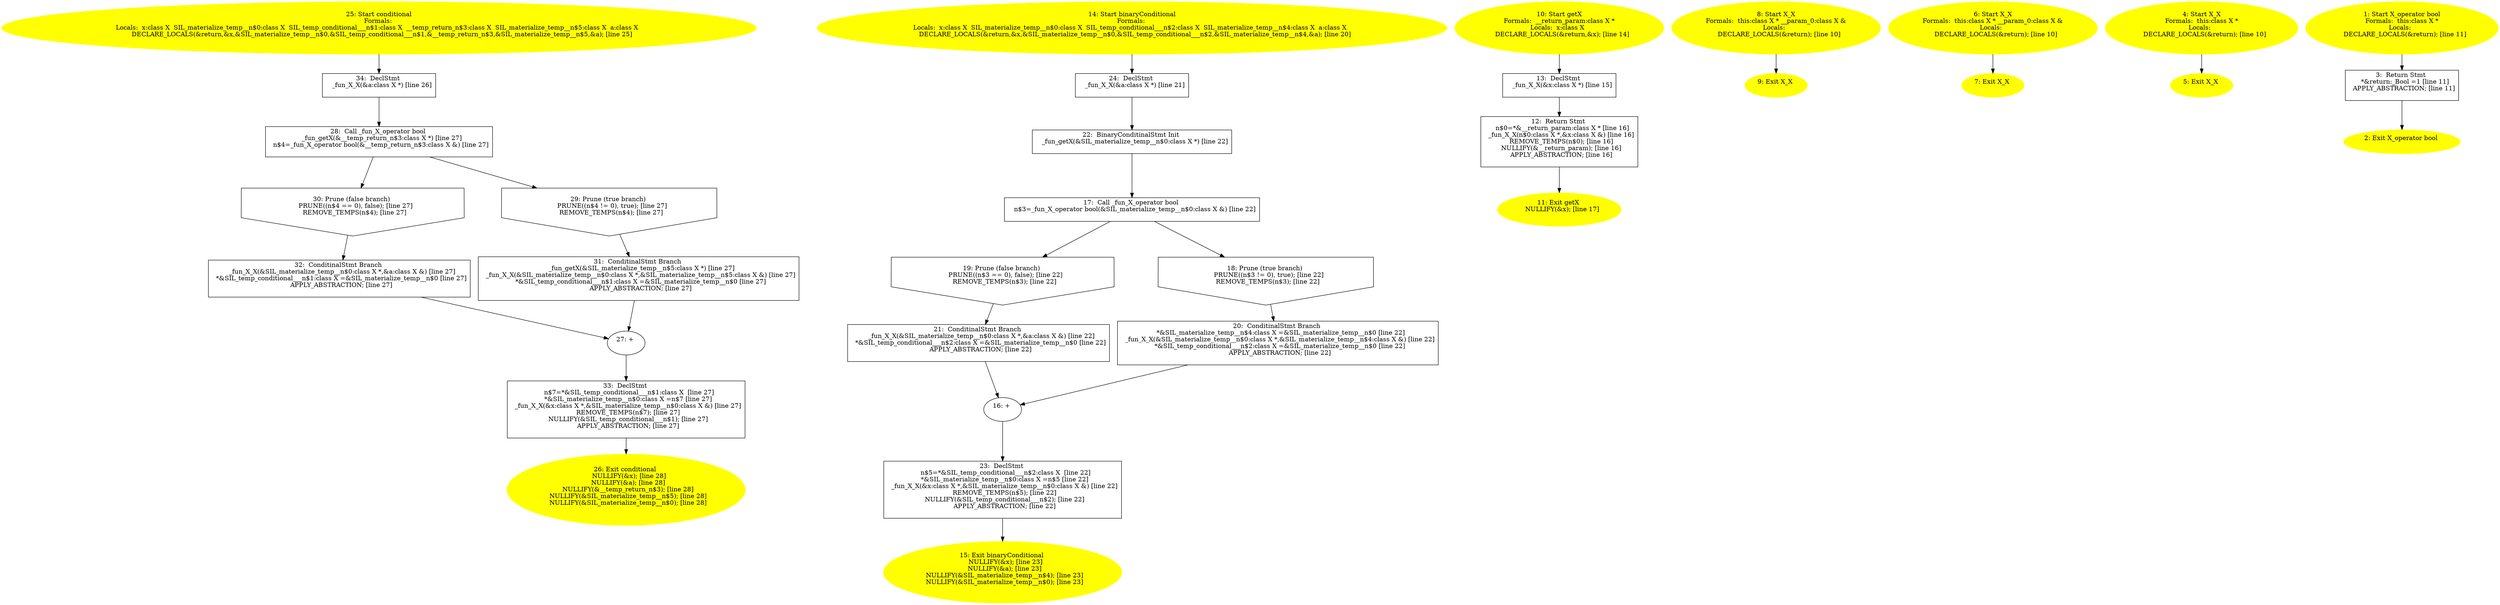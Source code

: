 /* @generated */
digraph iCFG {
34 [label="34:  DeclStmt \n   _fun_X_X(&a:class X *) [line 26]\n " shape="box"]
	

	 34 -> 28 ;
33 [label="33:  DeclStmt \n   n$7=*&SIL_temp_conditional___n$1:class X  [line 27]\n  *&SIL_materialize_temp__n$0:class X =n$7 [line 27]\n  _fun_X_X(&x:class X *,&SIL_materialize_temp__n$0:class X &) [line 27]\n  REMOVE_TEMPS(n$7); [line 27]\n  NULLIFY(&SIL_temp_conditional___n$1); [line 27]\n  APPLY_ABSTRACTION; [line 27]\n " shape="box"]
	

	 33 -> 26 ;
32 [label="32:  ConditinalStmt Branch \n   _fun_X_X(&SIL_materialize_temp__n$0:class X *,&a:class X &) [line 27]\n  *&SIL_temp_conditional___n$1:class X =&SIL_materialize_temp__n$0 [line 27]\n  APPLY_ABSTRACTION; [line 27]\n " shape="box"]
	

	 32 -> 27 ;
31 [label="31:  ConditinalStmt Branch \n   _fun_getX(&SIL_materialize_temp__n$5:class X *) [line 27]\n  _fun_X_X(&SIL_materialize_temp__n$0:class X *,&SIL_materialize_temp__n$5:class X &) [line 27]\n  *&SIL_temp_conditional___n$1:class X =&SIL_materialize_temp__n$0 [line 27]\n  APPLY_ABSTRACTION; [line 27]\n " shape="box"]
	

	 31 -> 27 ;
30 [label="30: Prune (false branch) \n   PRUNE((n$4 == 0), false); [line 27]\n  REMOVE_TEMPS(n$4); [line 27]\n " shape="invhouse"]
	

	 30 -> 32 ;
29 [label="29: Prune (true branch) \n   PRUNE((n$4 != 0), true); [line 27]\n  REMOVE_TEMPS(n$4); [line 27]\n " shape="invhouse"]
	

	 29 -> 31 ;
28 [label="28:  Call _fun_X_operator bool \n   _fun_getX(&__temp_return_n$3:class X *) [line 27]\n  n$4=_fun_X_operator bool(&__temp_return_n$3:class X &) [line 27]\n " shape="box"]
	

	 28 -> 29 ;
	 28 -> 30 ;
27 [label="27: + \n  " ]
	

	 27 -> 33 ;
26 [label="26: Exit conditional \n   NULLIFY(&x); [line 28]\n  NULLIFY(&a); [line 28]\n  NULLIFY(&__temp_return_n$3); [line 28]\n  NULLIFY(&SIL_materialize_temp__n$5); [line 28]\n  NULLIFY(&SIL_materialize_temp__n$0); [line 28]\n " color=yellow style=filled]
	

25 [label="25: Start conditional\nFormals: \nLocals:  x:class X  SIL_materialize_temp__n$0:class X  SIL_temp_conditional___n$1:class X  __temp_return_n$3:class X  SIL_materialize_temp__n$5:class X  a:class X  \n   DECLARE_LOCALS(&return,&x,&SIL_materialize_temp__n$0,&SIL_temp_conditional___n$1,&__temp_return_n$3,&SIL_materialize_temp__n$5,&a); [line 25]\n " color=yellow style=filled]
	

	 25 -> 34 ;
24 [label="24:  DeclStmt \n   _fun_X_X(&a:class X *) [line 21]\n " shape="box"]
	

	 24 -> 22 ;
23 [label="23:  DeclStmt \n   n$5=*&SIL_temp_conditional___n$2:class X  [line 22]\n  *&SIL_materialize_temp__n$0:class X =n$5 [line 22]\n  _fun_X_X(&x:class X *,&SIL_materialize_temp__n$0:class X &) [line 22]\n  REMOVE_TEMPS(n$5); [line 22]\n  NULLIFY(&SIL_temp_conditional___n$2); [line 22]\n  APPLY_ABSTRACTION; [line 22]\n " shape="box"]
	

	 23 -> 15 ;
22 [label="22:  BinaryConditinalStmt Init \n   _fun_getX(&SIL_materialize_temp__n$0:class X *) [line 22]\n " shape="box"]
	

	 22 -> 17 ;
21 [label="21:  ConditinalStmt Branch \n   _fun_X_X(&SIL_materialize_temp__n$0:class X *,&a:class X &) [line 22]\n  *&SIL_temp_conditional___n$2:class X =&SIL_materialize_temp__n$0 [line 22]\n  APPLY_ABSTRACTION; [line 22]\n " shape="box"]
	

	 21 -> 16 ;
20 [label="20:  ConditinalStmt Branch \n   *&SIL_materialize_temp__n$4:class X =&SIL_materialize_temp__n$0 [line 22]\n  _fun_X_X(&SIL_materialize_temp__n$0:class X *,&SIL_materialize_temp__n$4:class X &) [line 22]\n  *&SIL_temp_conditional___n$2:class X =&SIL_materialize_temp__n$0 [line 22]\n  APPLY_ABSTRACTION; [line 22]\n " shape="box"]
	

	 20 -> 16 ;
19 [label="19: Prune (false branch) \n   PRUNE((n$3 == 0), false); [line 22]\n  REMOVE_TEMPS(n$3); [line 22]\n " shape="invhouse"]
	

	 19 -> 21 ;
18 [label="18: Prune (true branch) \n   PRUNE((n$3 != 0), true); [line 22]\n  REMOVE_TEMPS(n$3); [line 22]\n " shape="invhouse"]
	

	 18 -> 20 ;
17 [label="17:  Call _fun_X_operator bool \n   n$3=_fun_X_operator bool(&SIL_materialize_temp__n$0:class X &) [line 22]\n " shape="box"]
	

	 17 -> 18 ;
	 17 -> 19 ;
16 [label="16: + \n  " ]
	

	 16 -> 23 ;
15 [label="15: Exit binaryConditional \n   NULLIFY(&x); [line 23]\n  NULLIFY(&a); [line 23]\n  NULLIFY(&SIL_materialize_temp__n$4); [line 23]\n  NULLIFY(&SIL_materialize_temp__n$0); [line 23]\n " color=yellow style=filled]
	

14 [label="14: Start binaryConditional\nFormals: \nLocals:  x:class X  SIL_materialize_temp__n$0:class X  SIL_temp_conditional___n$2:class X  SIL_materialize_temp__n$4:class X  a:class X  \n   DECLARE_LOCALS(&return,&x,&SIL_materialize_temp__n$0,&SIL_temp_conditional___n$2,&SIL_materialize_temp__n$4,&a); [line 20]\n " color=yellow style=filled]
	

	 14 -> 24 ;
13 [label="13:  DeclStmt \n   _fun_X_X(&x:class X *) [line 15]\n " shape="box"]
	

	 13 -> 12 ;
12 [label="12:  Return Stmt \n   n$0=*&__return_param:class X * [line 16]\n  _fun_X_X(n$0:class X *,&x:class X &) [line 16]\n  REMOVE_TEMPS(n$0); [line 16]\n  NULLIFY(&__return_param); [line 16]\n  APPLY_ABSTRACTION; [line 16]\n " shape="box"]
	

	 12 -> 11 ;
11 [label="11: Exit getX \n   NULLIFY(&x); [line 17]\n " color=yellow style=filled]
	

10 [label="10: Start getX\nFormals:  __return_param:class X *\nLocals:  x:class X  \n   DECLARE_LOCALS(&return,&x); [line 14]\n " color=yellow style=filled]
	

	 10 -> 13 ;
9 [label="9: Exit X_X \n  " color=yellow style=filled]
	

8 [label="8: Start X_X\nFormals:  this:class X * __param_0:class X &\nLocals:  \n   DECLARE_LOCALS(&return); [line 10]\n " color=yellow style=filled]
	

	 8 -> 9 ;
7 [label="7: Exit X_X \n  " color=yellow style=filled]
	

6 [label="6: Start X_X\nFormals:  this:class X * __param_0:class X &\nLocals:  \n   DECLARE_LOCALS(&return); [line 10]\n " color=yellow style=filled]
	

	 6 -> 7 ;
5 [label="5: Exit X_X \n  " color=yellow style=filled]
	

4 [label="4: Start X_X\nFormals:  this:class X *\nLocals:  \n   DECLARE_LOCALS(&return); [line 10]\n " color=yellow style=filled]
	

	 4 -> 5 ;
3 [label="3:  Return Stmt \n   *&return:_Bool =1 [line 11]\n  APPLY_ABSTRACTION; [line 11]\n " shape="box"]
	

	 3 -> 2 ;
2 [label="2: Exit X_operator bool \n  " color=yellow style=filled]
	

1 [label="1: Start X_operator bool\nFormals:  this:class X *\nLocals:  \n   DECLARE_LOCALS(&return); [line 11]\n " color=yellow style=filled]
	

	 1 -> 3 ;
}
